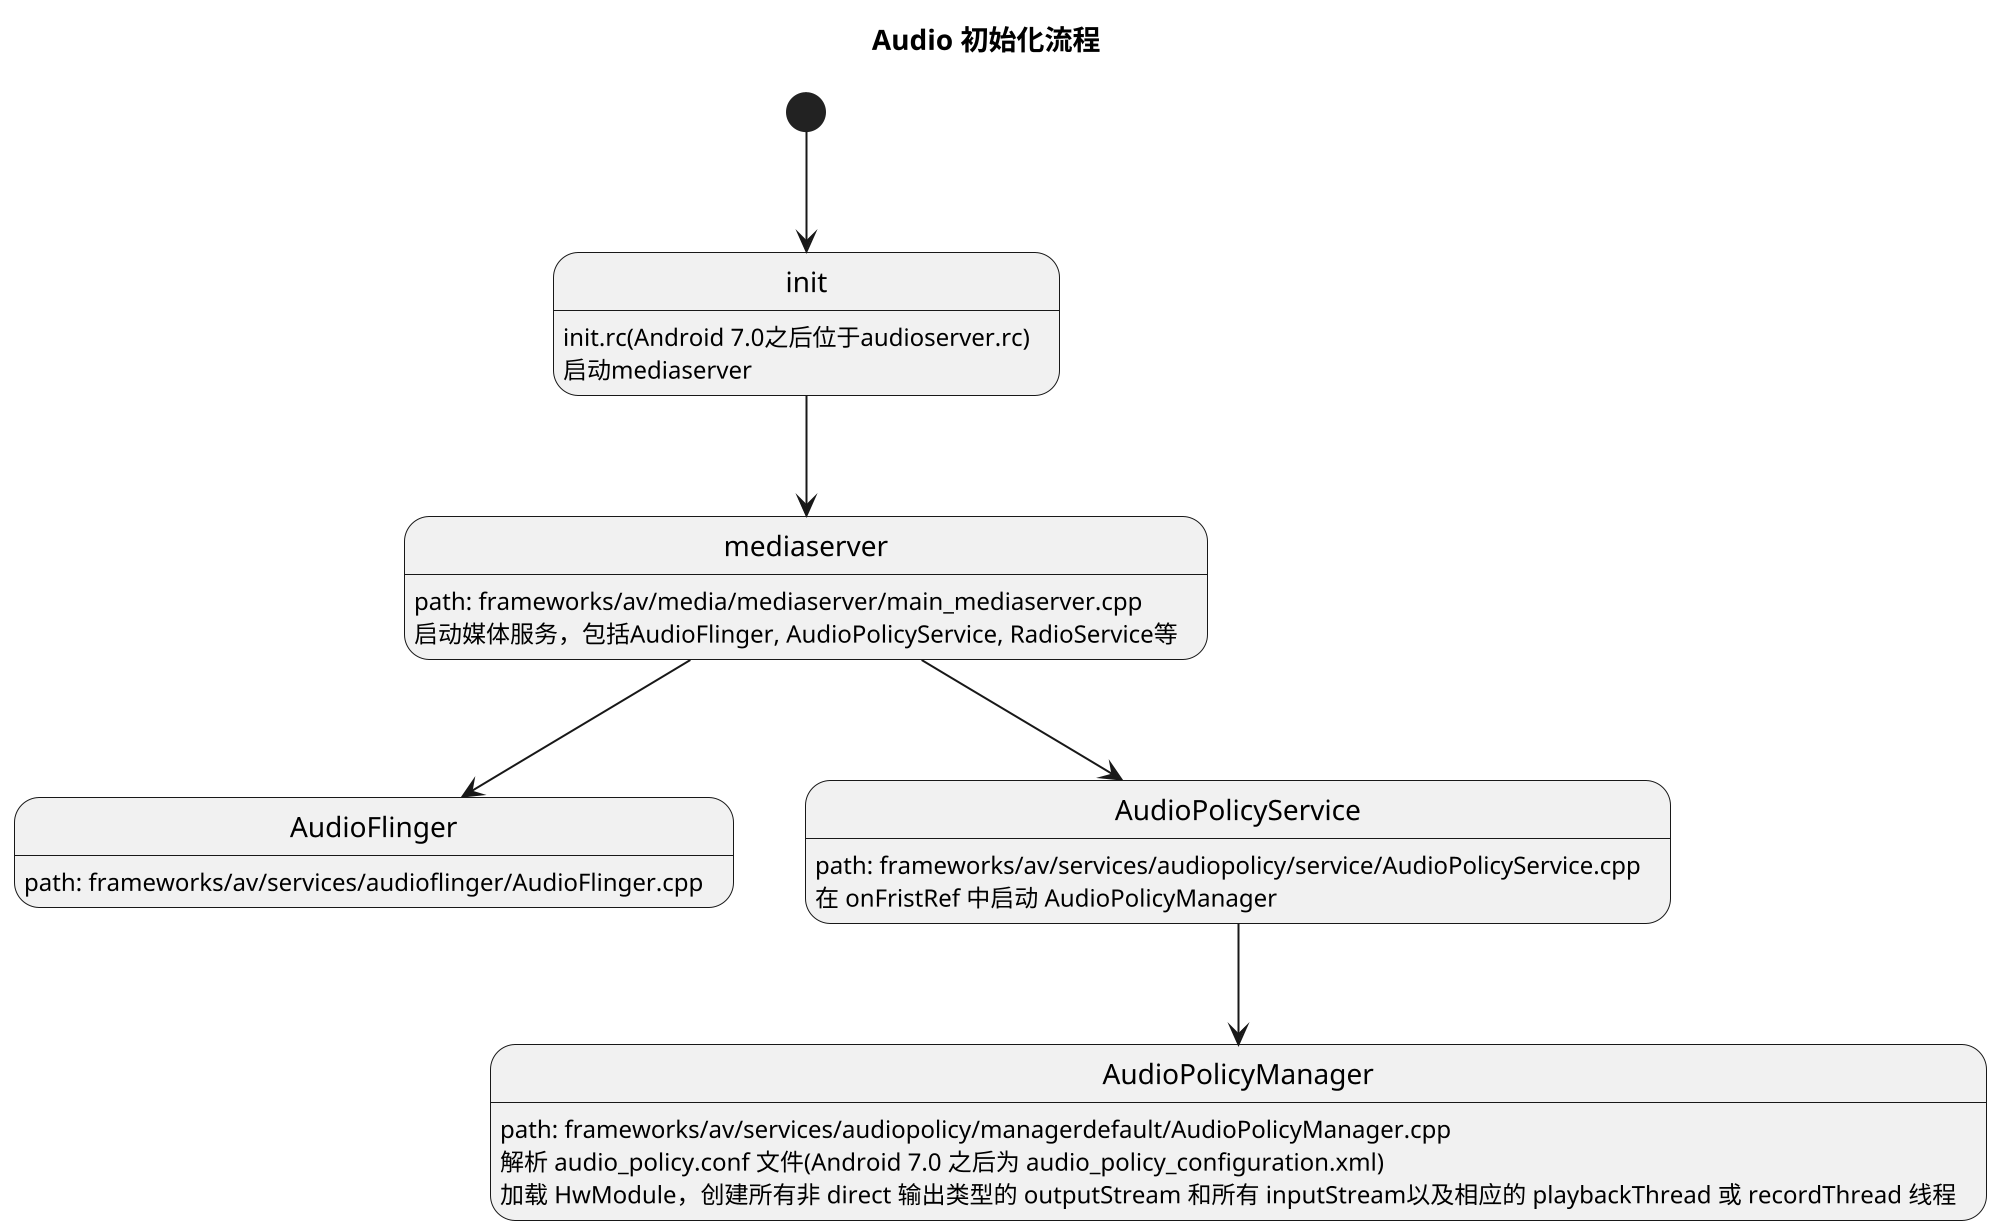 @startuml

hide empty description
skinparam monochrome true
scale 2
title Audio 初始化流程

[*] --> init
init --> mediaserver
init : init.rc(Android 7.0之后位于audioserver.rc)
init : 启动mediaserver

mediaserver --> AudioFlinger
mediaserver --> AudioPolicyService
mediaserver : path: frameworks/av/media/mediaserver/main_mediaserver.cpp
mediaserver : 启动媒体服务，包括AudioFlinger, AudioPolicyService, RadioService等

AudioFlinger : path: frameworks/av/services/audioflinger/AudioFlinger.cpp

AudioPolicyService --> AudioPolicyManager
AudioPolicyService : path: frameworks/av/services/audiopolicy/service/AudioPolicyService.cpp
AudioPolicyService : 在 onFristRef 中启动 AudioPolicyManager

AudioPolicyManager : path: frameworks/av/services/audiopolicy/managerdefault/AudioPolicyManager.cpp
AudioPolicyManager : 解析 audio_policy.conf 文件(Android 7.0 之后为 audio_policy_configuration.xml)
AudioPolicyManager : 加载 HwModule，创建所有非 direct 输出类型的 outputStream 和所有 inputStream以及相应的 playbackThread 或 recordThread 线程
@enduml
